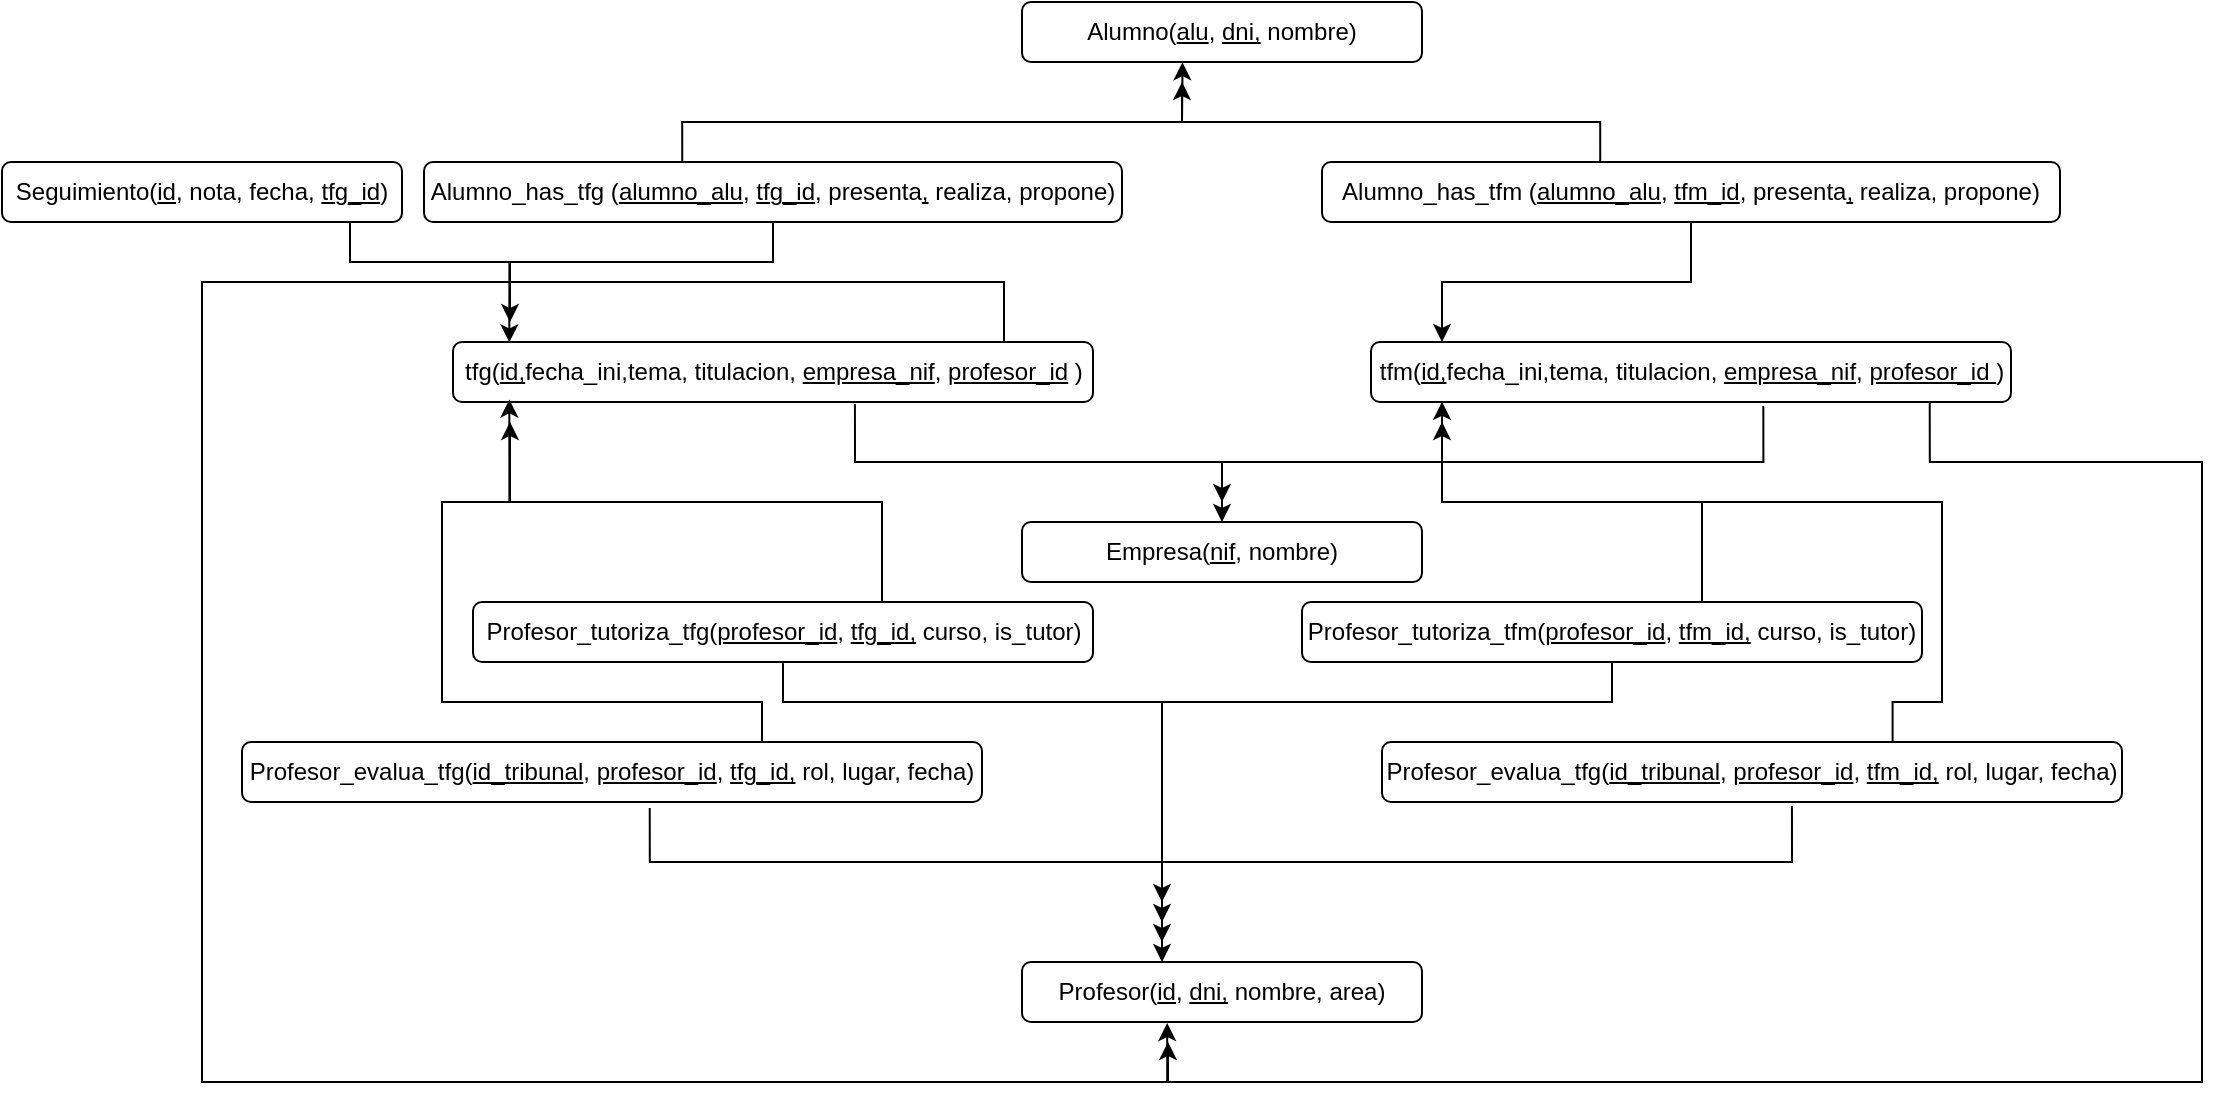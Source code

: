 <mxfile version="14.1.9" type="google"><diagram id="PXRu2TeHIGdcdPru5UlU" name="Page-1"><mxGraphModel dx="1831" dy="548" grid="1" gridSize="10" guides="1" tooltips="1" connect="1" arrows="1" fold="1" page="1" pageScale="1" pageWidth="850" pageHeight="1100" math="0" shadow="0"><root><mxCell id="0"/><mxCell id="1" parent="0"/><mxCell id="DxcFGoa7_z8-XcRu4tVx-21" style="edgeStyle=orthogonalEdgeStyle;rounded=0;orthogonalLoop=1;jettySize=auto;html=1;exitX=0.5;exitY=0;exitDx=0;exitDy=0;entryX=0.628;entryY=1.033;entryDx=0;entryDy=0;entryPerimeter=0;startArrow=classic;startFill=1;endArrow=none;endFill=0;" parent="1" source="DxcFGoa7_z8-XcRu4tVx-1" target="DxcFGoa7_z8-XcRu4tVx-3" edge="1"><mxGeometry relative="1" as="geometry"/></mxCell><mxCell id="DxcFGoa7_z8-XcRu4tVx-22" style="edgeStyle=orthogonalEdgeStyle;rounded=0;orthogonalLoop=1;jettySize=auto;html=1;entryX=0.613;entryY=1.067;entryDx=0;entryDy=0;entryPerimeter=0;startArrow=classic;startFill=1;endArrow=none;endFill=0;" parent="1" target="DxcFGoa7_z8-XcRu4tVx-2" edge="1"><mxGeometry relative="1" as="geometry"><mxPoint x="140" y="500" as="sourcePoint"/><Array as="points"><mxPoint x="140" y="480"/><mxPoint x="411" y="480"/></Array></mxGeometry></mxCell><mxCell id="DxcFGoa7_z8-XcRu4tVx-1" value="Empresa(&lt;u&gt;nif&lt;/u&gt;, nombre)" style="rounded=1;whiteSpace=wrap;html=1;" parent="1" vertex="1"><mxGeometry x="40" y="510" width="200" height="30" as="geometry"/></mxCell><mxCell id="DxcFGoa7_z8-XcRu4tVx-2" value="tfm(&lt;u&gt;id,&lt;/u&gt;fecha_ini,tema, titulacion, &lt;u&gt;empresa_nif&lt;/u&gt;, &lt;u&gt;profesor_id &lt;/u&gt;)" style="rounded=1;whiteSpace=wrap;html=1;" parent="1" vertex="1"><mxGeometry x="214.5" y="420" width="320" height="30" as="geometry"/></mxCell><mxCell id="DxcFGoa7_z8-XcRu4tVx-3" value="tfg(&lt;u&gt;id,&lt;/u&gt;fecha_ini,tema, titulacion, &lt;u&gt;empresa_nif&lt;/u&gt;, &lt;u&gt;profesor_id&lt;/u&gt; )" style="rounded=1;whiteSpace=wrap;html=1;" parent="1" vertex="1"><mxGeometry x="-244.5" y="420" width="320" height="30" as="geometry"/></mxCell><mxCell id="DxcFGoa7_z8-XcRu4tVx-12" style="edgeStyle=orthogonalEdgeStyle;rounded=0;orthogonalLoop=1;jettySize=auto;html=1;entryX=0.551;entryY=1.1;entryDx=0;entryDy=0;entryPerimeter=0;startArrow=classic;startFill=1;endArrow=none;endFill=0;" parent="1" target="DxcFGoa7_z8-XcRu4tVx-10" edge="1"><mxGeometry relative="1" as="geometry"><mxPoint x="110" y="700" as="sourcePoint"/><Array as="points"><mxPoint x="110" y="680"/><mxPoint x="-146" y="680"/></Array></mxGeometry></mxCell><mxCell id="DxcFGoa7_z8-XcRu4tVx-14" style="edgeStyle=orthogonalEdgeStyle;rounded=0;orthogonalLoop=1;jettySize=auto;html=1;entryX=0.554;entryY=1.067;entryDx=0;entryDy=0;entryPerimeter=0;startArrow=classic;startFill=1;endArrow=none;endFill=0;" parent="1" target="DxcFGoa7_z8-XcRu4tVx-11" edge="1"><mxGeometry relative="1" as="geometry"><mxPoint x="110" y="720" as="sourcePoint"/><Array as="points"><mxPoint x="110" y="680"/><mxPoint x="425" y="680"/></Array></mxGeometry></mxCell><mxCell id="DxcFGoa7_z8-XcRu4tVx-15" style="edgeStyle=orthogonalEdgeStyle;rounded=0;orthogonalLoop=1;jettySize=auto;html=1;entryX=0.5;entryY=1;entryDx=0;entryDy=0;startArrow=classic;startFill=1;endArrow=none;endFill=0;" parent="1" target="DxcFGoa7_z8-XcRu4tVx-9" edge="1"><mxGeometry relative="1" as="geometry"><Array as="points"><mxPoint x="110" y="600"/><mxPoint x="335" y="600"/></Array><mxPoint x="110" y="710" as="sourcePoint"/></mxGeometry></mxCell><mxCell id="DxcFGoa7_z8-XcRu4tVx-35" style="edgeStyle=orthogonalEdgeStyle;rounded=0;orthogonalLoop=1;jettySize=auto;html=1;entryX=0.5;entryY=1;entryDx=0;entryDy=0;startArrow=classic;startFill=1;endArrow=none;endFill=0;" parent="1" target="DxcFGoa7_z8-XcRu4tVx-8" edge="1"><mxGeometry relative="1" as="geometry"><Array as="points"><mxPoint x="110" y="730"/><mxPoint x="110" y="600"/><mxPoint x="-79" y="600"/></Array><mxPoint x="110" y="730" as="sourcePoint"/></mxGeometry></mxCell><mxCell id="SXQLXAT1EUE8PPH7KS5Q-1" style="edgeStyle=orthogonalEdgeStyle;rounded=0;orthogonalLoop=1;jettySize=auto;html=1;exitX=0.363;exitY=1.017;exitDx=0;exitDy=0;exitPerimeter=0;endArrow=none;endFill=0;startArrow=classic;startFill=1;" edge="1" parent="1" source="DxcFGoa7_z8-XcRu4tVx-6" target="DxcFGoa7_z8-XcRu4tVx-3"><mxGeometry relative="1" as="geometry"><mxPoint x="31" y="416" as="targetPoint"/><Array as="points"><mxPoint x="113" y="790"/><mxPoint x="-370" y="790"/><mxPoint x="-370" y="390"/><mxPoint x="31" y="390"/></Array></mxGeometry></mxCell><mxCell id="SXQLXAT1EUE8PPH7KS5Q-7" style="edgeStyle=orthogonalEdgeStyle;rounded=0;orthogonalLoop=1;jettySize=auto;html=1;entryX=0.873;entryY=1;entryDx=0;entryDy=0;entryPerimeter=0;endArrow=none;endFill=0;startArrow=classic;startFill=1;" edge="1" parent="1" target="DxcFGoa7_z8-XcRu4tVx-2"><mxGeometry relative="1" as="geometry"><mxPoint x="113" y="770" as="sourcePoint"/><Array as="points"><mxPoint x="113" y="790"/><mxPoint x="630" y="790"/><mxPoint x="630" y="480"/><mxPoint x="494" y="480"/></Array></mxGeometry></mxCell><mxCell id="DxcFGoa7_z8-XcRu4tVx-6" value="Profesor(&lt;u&gt;id&lt;/u&gt;,&amp;nbsp;&lt;u&gt;dni,&lt;/u&gt; nombre, area)" style="rounded=1;whiteSpace=wrap;html=1;" parent="1" vertex="1"><mxGeometry x="40" y="730" width="200" height="30" as="geometry"/></mxCell><mxCell id="SXQLXAT1EUE8PPH7KS5Q-3" style="edgeStyle=orthogonalEdgeStyle;rounded=0;orthogonalLoop=1;jettySize=auto;html=1;exitX=0.5;exitY=0;exitDx=0;exitDy=0;entryX=0.088;entryY=0.957;entryDx=0;entryDy=0;entryPerimeter=0;" edge="1" parent="1" source="DxcFGoa7_z8-XcRu4tVx-8" target="DxcFGoa7_z8-XcRu4tVx-3"><mxGeometry relative="1" as="geometry"><Array as="points"><mxPoint x="-30" y="550"/><mxPoint x="-30" y="500"/><mxPoint x="-216" y="500"/></Array></mxGeometry></mxCell><mxCell id="DxcFGoa7_z8-XcRu4tVx-8" value="Profesor_tutoriza_tfg(&lt;u&gt;profesor_id&lt;/u&gt;, &lt;u&gt;tfg_id,&lt;/u&gt; curso, is_tutor)" style="rounded=1;whiteSpace=wrap;html=1;" parent="1" vertex="1"><mxGeometry x="-234.5" y="550" width="310" height="30" as="geometry"/></mxCell><mxCell id="SXQLXAT1EUE8PPH7KS5Q-4" style="edgeStyle=orthogonalEdgeStyle;rounded=0;orthogonalLoop=1;jettySize=auto;html=1;exitX=0.75;exitY=0;exitDx=0;exitDy=0;" edge="1" parent="1" source="DxcFGoa7_z8-XcRu4tVx-9"><mxGeometry relative="1" as="geometry"><mxPoint x="250" y="460" as="targetPoint"/><Array as="points"><mxPoint x="380" y="550"/><mxPoint x="380" y="500"/><mxPoint x="250" y="500"/></Array></mxGeometry></mxCell><mxCell id="DxcFGoa7_z8-XcRu4tVx-9" value="Profesor_tutoriza_tfm(&lt;u&gt;profesor_id&lt;/u&gt;, &lt;u&gt;tfm_id,&lt;/u&gt; curso, is_tutor)" style="rounded=1;whiteSpace=wrap;html=1;" parent="1" vertex="1"><mxGeometry x="180" y="550" width="310" height="30" as="geometry"/></mxCell><mxCell id="SXQLXAT1EUE8PPH7KS5Q-5" style="edgeStyle=orthogonalEdgeStyle;rounded=0;orthogonalLoop=1;jettySize=auto;html=1;exitX=0.75;exitY=0;exitDx=0;exitDy=0;" edge="1" parent="1" source="DxcFGoa7_z8-XcRu4tVx-10"><mxGeometry relative="1" as="geometry"><mxPoint x="-216" y="460" as="targetPoint"/><Array as="points"><mxPoint x="-90" y="620"/><mxPoint x="-90" y="600"/><mxPoint x="-250" y="600"/><mxPoint x="-250" y="500"/><mxPoint x="-216" y="500"/></Array></mxGeometry></mxCell><mxCell id="DxcFGoa7_z8-XcRu4tVx-10" value="Profesor_evalua_tfg(&lt;u&gt;id_tribunal&lt;/u&gt;, &lt;u&gt;profesor_id&lt;/u&gt;,&amp;nbsp;&lt;u&gt;tfg_id,&lt;/u&gt; rol, lugar, fecha)" style="rounded=1;whiteSpace=wrap;html=1;" parent="1" vertex="1"><mxGeometry x="-350" y="620" width="370" height="30" as="geometry"/></mxCell><mxCell id="SXQLXAT1EUE8PPH7KS5Q-6" style="edgeStyle=orthogonalEdgeStyle;rounded=0;orthogonalLoop=1;jettySize=auto;html=1;exitX=0.69;exitY=0.009;exitDx=0;exitDy=0;entryX=0.111;entryY=0.996;entryDx=0;entryDy=0;entryPerimeter=0;exitPerimeter=0;" edge="1" parent="1" source="DxcFGoa7_z8-XcRu4tVx-11" target="DxcFGoa7_z8-XcRu4tVx-2"><mxGeometry relative="1" as="geometry"><Array as="points"><mxPoint x="475" y="600"/><mxPoint x="500" y="600"/><mxPoint x="500" y="500"/><mxPoint x="250" y="500"/></Array></mxGeometry></mxCell><mxCell id="DxcFGoa7_z8-XcRu4tVx-11" value="Profesor_evalua_tfg(&lt;u&gt;id_tribunal&lt;/u&gt;, &lt;u&gt;profesor_id&lt;/u&gt;,&amp;nbsp;&lt;u&gt;tfm_id,&lt;/u&gt; rol, lugar, fecha)" style="rounded=1;whiteSpace=wrap;html=1;" parent="1" vertex="1"><mxGeometry x="220" y="620" width="370" height="30" as="geometry"/></mxCell><mxCell id="DxcFGoa7_z8-XcRu4tVx-27" style="edgeStyle=orthogonalEdgeStyle;rounded=0;orthogonalLoop=1;jettySize=auto;html=1;exitX=0.87;exitY=1;exitDx=0;exitDy=0;entryX=0.088;entryY=0.006;entryDx=0;entryDy=0;exitPerimeter=0;entryPerimeter=0;" parent="1" source="DxcFGoa7_z8-XcRu4tVx-23" target="DxcFGoa7_z8-XcRu4tVx-3" edge="1"><mxGeometry relative="1" as="geometry"><Array as="points"><mxPoint x="-296" y="380"/><mxPoint x="-216" y="380"/></Array></mxGeometry></mxCell><mxCell id="DxcFGoa7_z8-XcRu4tVx-23" value="Seguimiento(&lt;u&gt;id&lt;/u&gt;, nota, fecha, &lt;u&gt;tfg_id&lt;/u&gt;)" style="rounded=1;whiteSpace=wrap;html=1;" parent="1" vertex="1"><mxGeometry x="-470" y="330" width="200" height="30" as="geometry"/></mxCell><mxCell id="DxcFGoa7_z8-XcRu4tVx-32" style="edgeStyle=orthogonalEdgeStyle;rounded=0;orthogonalLoop=1;jettySize=auto;html=1;exitX=0.401;exitY=1.004;exitDx=0;exitDy=0;entryX=0.37;entryY=0.067;entryDx=0;entryDy=0;entryPerimeter=0;startArrow=classic;startFill=1;endArrow=none;endFill=0;exitPerimeter=0;" parent="1" source="DxcFGoa7_z8-XcRu4tVx-25" target="DxcFGoa7_z8-XcRu4tVx-26" edge="1"><mxGeometry relative="1" as="geometry"><Array as="points"><mxPoint x="120" y="290"/><mxPoint x="120" y="310"/><mxPoint x="-130" y="310"/></Array></mxGeometry></mxCell><mxCell id="DxcFGoa7_z8-XcRu4tVx-33" style="edgeStyle=orthogonalEdgeStyle;rounded=0;orthogonalLoop=1;jettySize=auto;html=1;entryX=0.377;entryY=0.033;entryDx=0;entryDy=0;entryPerimeter=0;startArrow=classic;startFill=1;endArrow=none;endFill=0;" parent="1" target="DxcFGoa7_z8-XcRu4tVx-28" edge="1"><mxGeometry relative="1" as="geometry"><mxPoint x="120" y="290" as="sourcePoint"/><Array as="points"><mxPoint x="120" y="290"/><mxPoint x="120" y="310"/><mxPoint x="329" y="310"/></Array></mxGeometry></mxCell><mxCell id="DxcFGoa7_z8-XcRu4tVx-25" value="Alumno(&lt;u&gt;alu&lt;/u&gt;,&amp;nbsp;&lt;u&gt;dni,&lt;/u&gt; nombre)" style="rounded=1;whiteSpace=wrap;html=1;" parent="1" vertex="1"><mxGeometry x="40" y="250" width="200" height="30" as="geometry"/></mxCell><mxCell id="DxcFGoa7_z8-XcRu4tVx-37" style="edgeStyle=orthogonalEdgeStyle;rounded=0;orthogonalLoop=1;jettySize=auto;html=1;exitX=0.5;exitY=1;exitDx=0;exitDy=0;" parent="1" source="DxcFGoa7_z8-XcRu4tVx-26" edge="1"><mxGeometry relative="1" as="geometry"><mxPoint x="-216" y="410" as="targetPoint"/><Array as="points"><mxPoint x="-85" y="380"/><mxPoint x="-216" y="380"/></Array></mxGeometry></mxCell><mxCell id="DxcFGoa7_z8-XcRu4tVx-26" value="Alumno_has_tfg (&lt;u&gt;alumno_alu&lt;/u&gt;,&amp;nbsp;&lt;u&gt;tfg_id&lt;/u&gt;,&amp;nbsp;presenta&lt;u&gt;,&lt;/u&gt; realiza, propone)" style="rounded=1;whiteSpace=wrap;html=1;" parent="1" vertex="1"><mxGeometry x="-259" y="330" width="349" height="30" as="geometry"/></mxCell><mxCell id="DxcFGoa7_z8-XcRu4tVx-36" style="edgeStyle=orthogonalEdgeStyle;rounded=0;orthogonalLoop=1;jettySize=auto;html=1;exitX=0.5;exitY=1;exitDx=0;exitDy=0;" parent="1" source="DxcFGoa7_z8-XcRu4tVx-28" edge="1"><mxGeometry relative="1" as="geometry"><mxPoint x="250" y="420" as="targetPoint"/><Array as="points"><mxPoint x="375" y="390"/><mxPoint x="250" y="390"/><mxPoint x="250" y="420"/></Array></mxGeometry></mxCell><mxCell id="DxcFGoa7_z8-XcRu4tVx-28" value="Alumno_has_tfm (&lt;u&gt;alumno_alu&lt;/u&gt;,&amp;nbsp;&lt;u&gt;tfm_id&lt;/u&gt;,&amp;nbsp;presenta&lt;u&gt;,&lt;/u&gt; realiza, propone)" style="rounded=1;whiteSpace=wrap;html=1;" parent="1" vertex="1"><mxGeometry x="190" y="330" width="369" height="30" as="geometry"/></mxCell></root></mxGraphModel></diagram></mxfile>